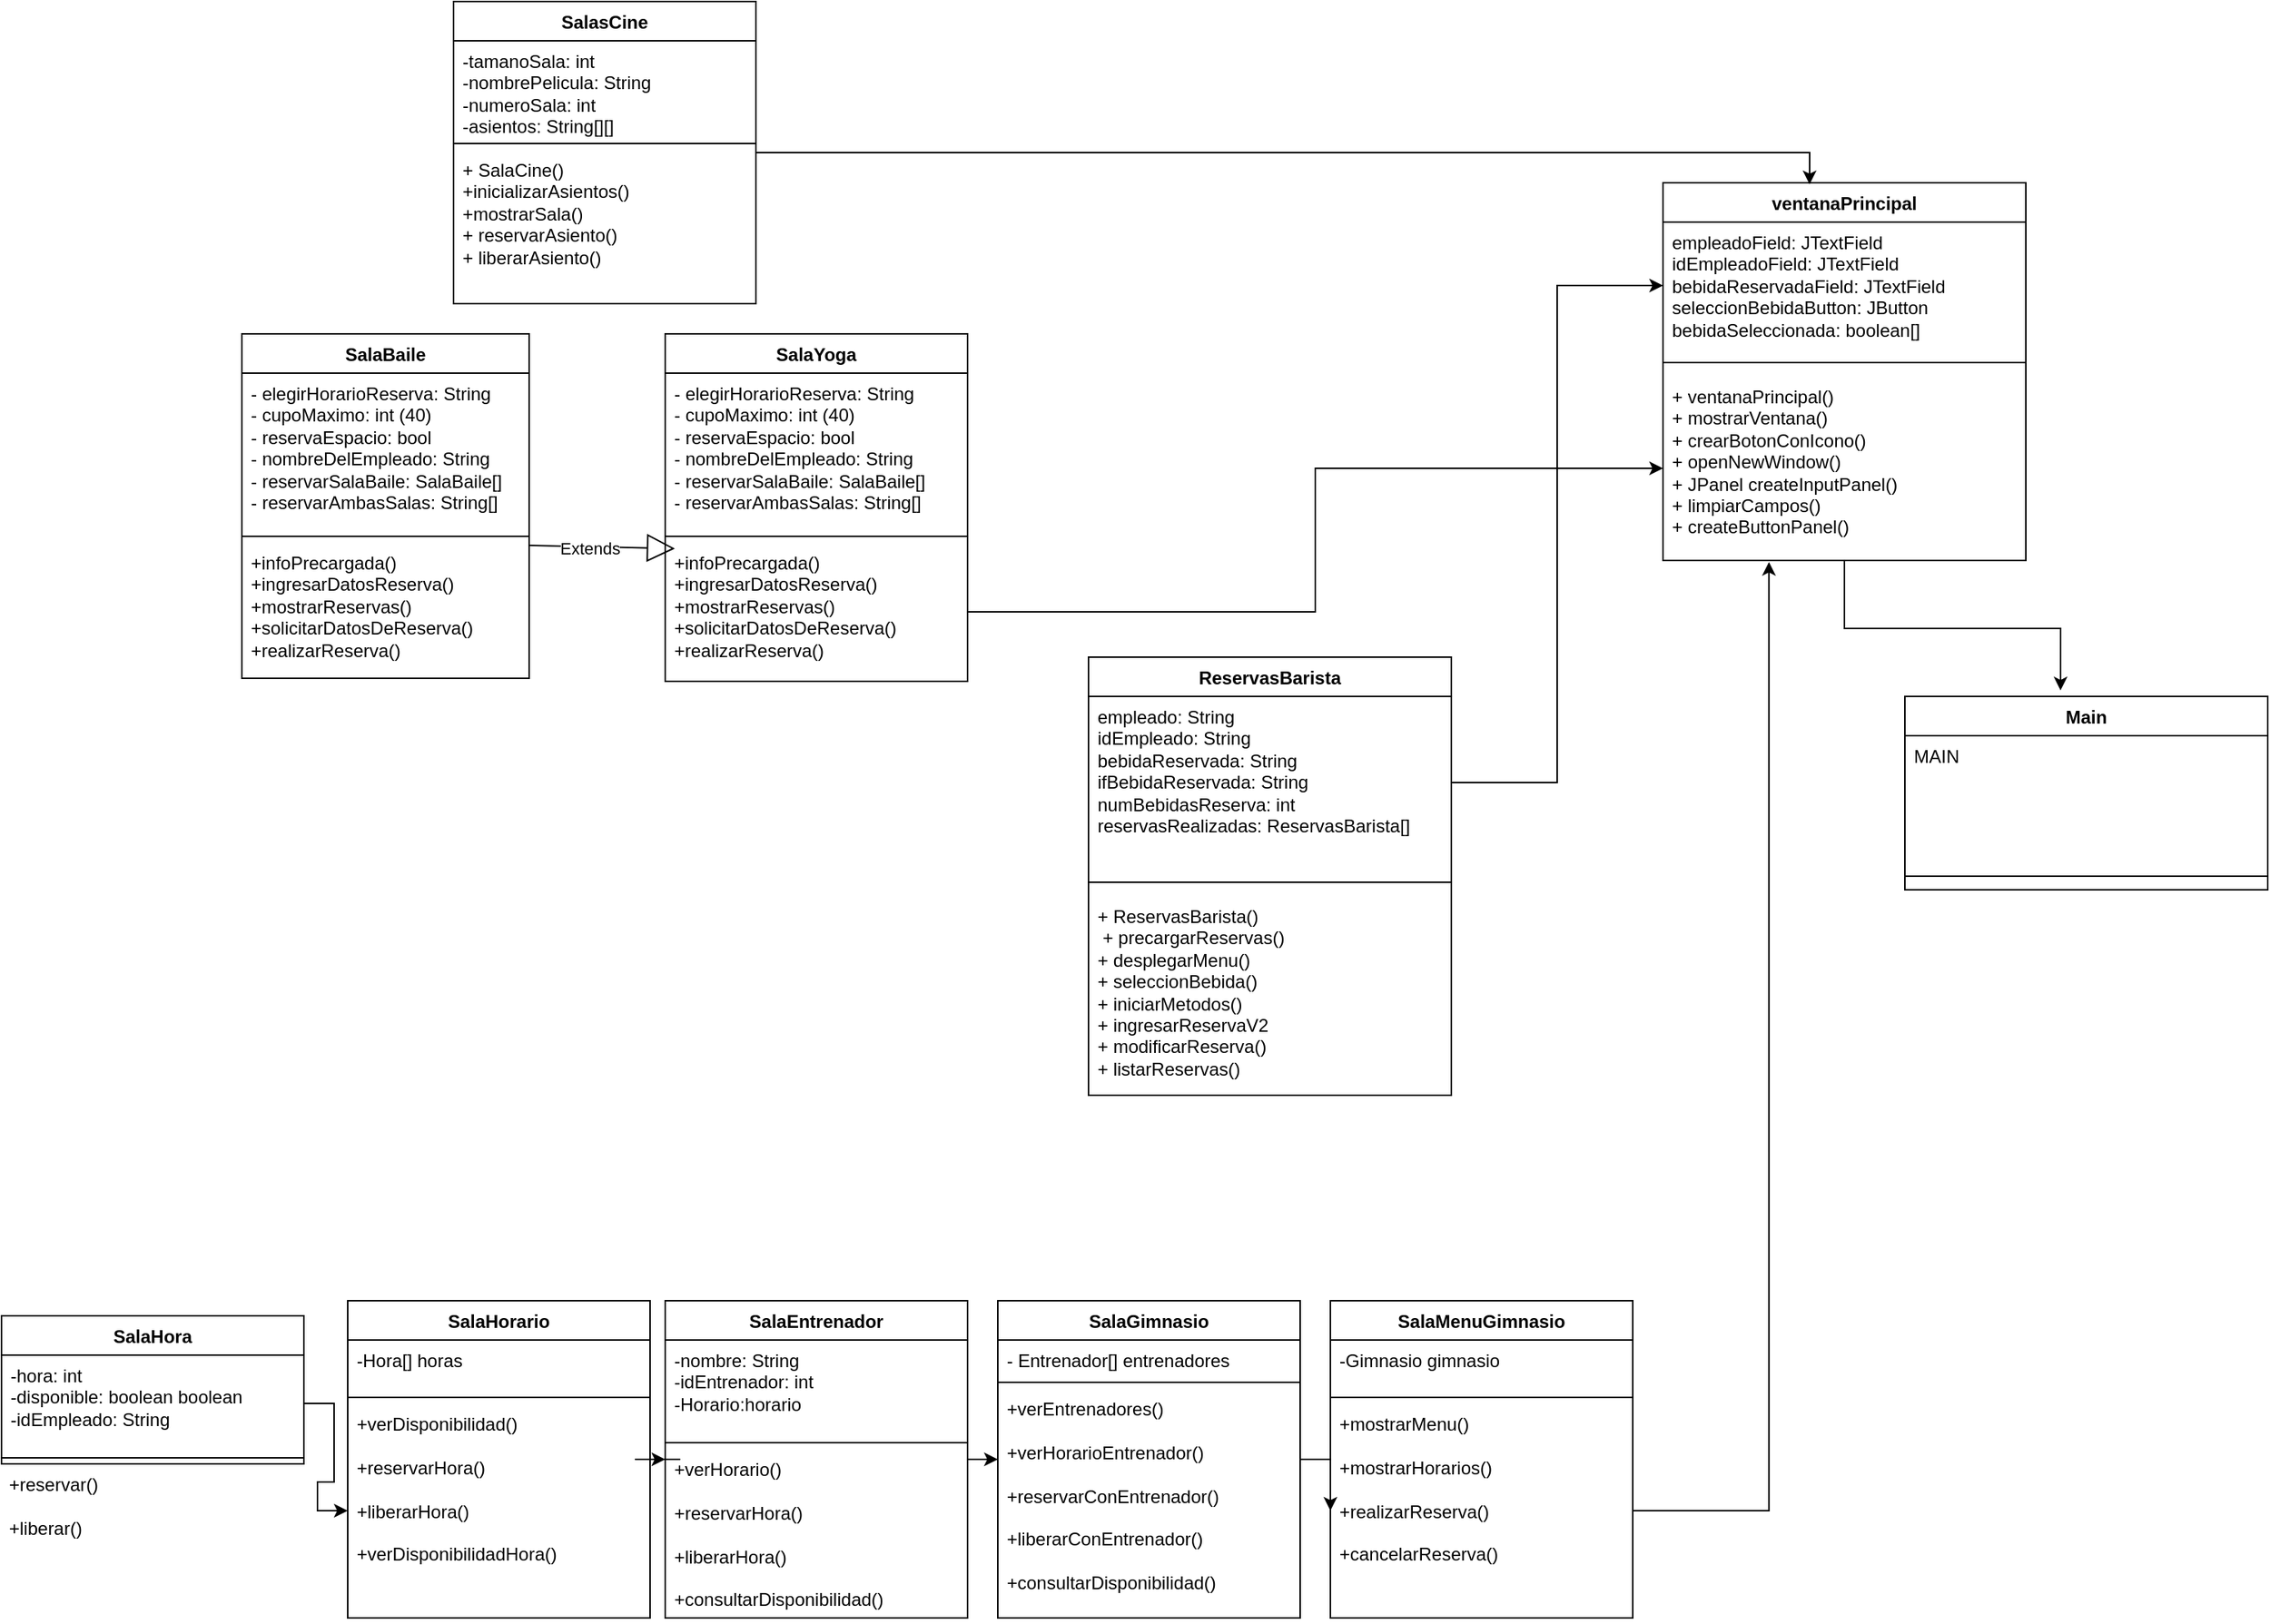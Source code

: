 <mxfile version="25.0.3">
  <diagram id="C5RBs43oDa-KdzZeNtuy" name="Page-1">
    <mxGraphModel dx="1332" dy="2294" grid="1" gridSize="10" guides="1" tooltips="1" connect="1" arrows="1" fold="1" page="1" pageScale="1" pageWidth="1600" pageHeight="900" math="0" shadow="0">
      <root>
        <mxCell id="WIyWlLk6GJQsqaUBKTNV-0" />
        <mxCell id="WIyWlLk6GJQsqaUBKTNV-1" parent="WIyWlLk6GJQsqaUBKTNV-0" />
        <mxCell id="xDo69KHjv8QRunsJBPLD-2" value="SalasCine&lt;div&gt;&lt;br&gt;&lt;/div&gt;" style="swimlane;fontStyle=1;align=center;verticalAlign=top;childLayout=stackLayout;horizontal=1;startSize=26;horizontalStack=0;resizeParent=1;resizeParentMax=0;resizeLast=0;collapsible=1;marginBottom=0;whiteSpace=wrap;html=1;" parent="WIyWlLk6GJQsqaUBKTNV-1" vertex="1">
          <mxGeometry x="330" y="-1760" width="200" height="200" as="geometry">
            <mxRectangle x="100" y="550" width="100" height="40" as="alternateBounds" />
          </mxGeometry>
        </mxCell>
        <mxCell id="xDo69KHjv8QRunsJBPLD-3" value="&lt;div&gt;&lt;span data-darkreader-inline-color=&quot;&quot; data-darkreader-inline-bgcolor=&quot;&quot; style=&quot;background-color: initial; color: rgb(0, 0, 0); --darkreader-inline-bgcolor: initial; --darkreader-inline-color: #fffffc;&quot;&gt;-tamanoSala: int&lt;/span&gt;&lt;/div&gt;&lt;div&gt;&lt;div&gt;-nombrePelicula: String&lt;/div&gt;&lt;/div&gt;&lt;div&gt;-numeroSala: int&amp;nbsp;&lt;/div&gt;&lt;div&gt;-asientos: String[][]&lt;/div&gt;" style="text;strokeColor=none;fillColor=none;align=left;verticalAlign=top;spacingLeft=4;spacingRight=4;overflow=hidden;rotatable=0;points=[[0,0.5],[1,0.5]];portConstraint=eastwest;whiteSpace=wrap;html=1;" parent="xDo69KHjv8QRunsJBPLD-2" vertex="1">
          <mxGeometry y="26" width="200" height="64" as="geometry" />
        </mxCell>
        <mxCell id="xDo69KHjv8QRunsJBPLD-4" value="" style="line;strokeWidth=1;fillColor=none;align=left;verticalAlign=middle;spacingTop=-1;spacingLeft=3;spacingRight=3;rotatable=0;labelPosition=right;points=[];portConstraint=eastwest;strokeColor=inherit;" parent="xDo69KHjv8QRunsJBPLD-2" vertex="1">
          <mxGeometry y="90" width="200" height="8" as="geometry" />
        </mxCell>
        <mxCell id="xDo69KHjv8QRunsJBPLD-5" value="&lt;div&gt;&lt;div&gt;&lt;span data-darkreader-inline-color=&quot;&quot; data-darkreader-inline-bgcolor=&quot;&quot; style=&quot;background-color: initial; color: rgb(0, 0, 0); --darkreader-inline-bgcolor: initial; --darkreader-inline-color: #fffffc;&quot;&gt;+ SalaCine&lt;/span&gt;&lt;span data-darkreader-inline-color=&quot;&quot; data-darkreader-inline-bgcolor=&quot;&quot; style=&quot;background-color: initial; color: rgb(0, 0, 0); --darkreader-inline-bgcolor: initial; --darkreader-inline-color: #fffffc;&quot;&gt;(&lt;/span&gt;&lt;span data-darkreader-inline-color=&quot;&quot; data-darkreader-inline-bgcolor=&quot;&quot; style=&quot;background-color: initial; color: rgb(0, 0, 0); --darkreader-inline-bgcolor: initial; --darkreader-inline-color: #fffffc;&quot;&gt;)&lt;/span&gt;&lt;/div&gt;&lt;div&gt;+inicializarAsientos()&lt;/div&gt;&lt;div&gt;+mostrarSala()&lt;/div&gt;&lt;div&gt;+ reservarAsiento()&lt;/div&gt;&lt;div&gt;+ liberarAsiento()&lt;br&gt;&lt;div&gt;&lt;br&gt;&lt;/div&gt;&lt;/div&gt;&lt;/div&gt;" style="text;strokeColor=none;fillColor=none;align=left;verticalAlign=top;spacingLeft=4;spacingRight=4;overflow=hidden;rotatable=0;points=[[0,0.5],[1,0.5]];portConstraint=eastwest;whiteSpace=wrap;html=1;" parent="xDo69KHjv8QRunsJBPLD-2" vertex="1">
          <mxGeometry y="98" width="200" height="102" as="geometry" />
        </mxCell>
        <mxCell id="xDo69KHjv8QRunsJBPLD-12" value="SalaBaile" style="swimlane;fontStyle=1;align=center;verticalAlign=top;childLayout=stackLayout;horizontal=1;startSize=26;horizontalStack=0;resizeParent=1;resizeParentMax=0;resizeLast=0;collapsible=1;marginBottom=0;whiteSpace=wrap;html=1;" parent="WIyWlLk6GJQsqaUBKTNV-1" vertex="1">
          <mxGeometry x="190" y="-1540" width="190" height="228" as="geometry" />
        </mxCell>
        <mxCell id="xDo69KHjv8QRunsJBPLD-13" value="- elegirHorarioReserva: String&lt;div&gt;- cupoMaximo: int (40)&lt;/div&gt;&lt;div&gt;- reservaEspacio: bool&lt;/div&gt;&lt;div&gt;- nombreDelEmpleado: String&lt;/div&gt;&lt;div&gt;- reservarSalaBaile: SalaBaile[]&lt;/div&gt;&lt;div&gt;- reservarAmbasSalas: String[]&lt;/div&gt;&lt;div&gt;&lt;br&gt;&lt;/div&gt;&lt;div&gt;&lt;br&gt;&lt;/div&gt;" style="text;strokeColor=none;fillColor=none;align=left;verticalAlign=top;spacingLeft=4;spacingRight=4;overflow=hidden;rotatable=0;points=[[0,0.5],[1,0.5]];portConstraint=eastwest;whiteSpace=wrap;html=1;" parent="xDo69KHjv8QRunsJBPLD-12" vertex="1">
          <mxGeometry y="26" width="190" height="104" as="geometry" />
        </mxCell>
        <mxCell id="xDo69KHjv8QRunsJBPLD-14" value="" style="line;strokeWidth=1;fillColor=none;align=left;verticalAlign=middle;spacingTop=-1;spacingLeft=3;spacingRight=3;rotatable=0;labelPosition=right;points=[];portConstraint=eastwest;strokeColor=inherit;" parent="xDo69KHjv8QRunsJBPLD-12" vertex="1">
          <mxGeometry y="130" width="190" height="8" as="geometry" />
        </mxCell>
        <mxCell id="xDo69KHjv8QRunsJBPLD-15" value="+infoPrecargada()&lt;div&gt;+ingresarDatosReserva()&lt;/div&gt;&lt;div&gt;+mostrarReservas()&lt;/div&gt;&lt;div&gt;+solicitarDatosDeReserva()&lt;/div&gt;&lt;div&gt;+realizarReserva()&lt;/div&gt;&lt;div&gt;&lt;br&gt;&lt;/div&gt;&lt;div&gt;&lt;br&gt;&lt;/div&gt;" style="text;strokeColor=none;fillColor=none;align=left;verticalAlign=top;spacingLeft=4;spacingRight=4;overflow=hidden;rotatable=0;points=[[0,0.5],[1,0.5]];portConstraint=eastwest;whiteSpace=wrap;html=1;" parent="xDo69KHjv8QRunsJBPLD-12" vertex="1">
          <mxGeometry y="138" width="190" height="90" as="geometry" />
        </mxCell>
        <mxCell id="xDo69KHjv8QRunsJBPLD-17" value="SalaYoga&lt;div&gt;&lt;br&gt;&lt;/div&gt;" style="swimlane;fontStyle=1;align=center;verticalAlign=top;childLayout=stackLayout;horizontal=1;startSize=26;horizontalStack=0;resizeParent=1;resizeParentMax=0;resizeLast=0;collapsible=1;marginBottom=0;whiteSpace=wrap;html=1;" parent="WIyWlLk6GJQsqaUBKTNV-1" vertex="1">
          <mxGeometry x="470" y="-1540" width="200" height="230" as="geometry" />
        </mxCell>
        <mxCell id="xDo69KHjv8QRunsJBPLD-18" value="- elegirHorarioReserva: String&lt;div&gt;- cupoMaximo: int (40)&lt;/div&gt;&lt;div&gt;- reservaEspacio: bool&lt;/div&gt;&lt;div&gt;- nombreDelEmpleado: String&lt;/div&gt;&lt;div&gt;- reservarSalaBaile: SalaBaile[]&lt;/div&gt;&lt;div&gt;- reservarAmbasSalas: String[]&lt;/div&gt;&lt;div&gt;&lt;br&gt;&lt;/div&gt;&lt;div&gt;&lt;br&gt;&lt;/div&gt;" style="text;strokeColor=none;fillColor=none;align=left;verticalAlign=top;spacingLeft=4;spacingRight=4;overflow=hidden;rotatable=0;points=[[0,0.5],[1,0.5]];portConstraint=eastwest;whiteSpace=wrap;html=1;" parent="xDo69KHjv8QRunsJBPLD-17" vertex="1">
          <mxGeometry y="26" width="200" height="104" as="geometry" />
        </mxCell>
        <mxCell id="xDo69KHjv8QRunsJBPLD-19" value="" style="line;strokeWidth=1;fillColor=none;align=left;verticalAlign=middle;spacingTop=-1;spacingLeft=3;spacingRight=3;rotatable=0;labelPosition=right;points=[];portConstraint=eastwest;strokeColor=inherit;" parent="xDo69KHjv8QRunsJBPLD-17" vertex="1">
          <mxGeometry y="130" width="200" height="8" as="geometry" />
        </mxCell>
        <mxCell id="xDo69KHjv8QRunsJBPLD-20" value="+infoPrecargada()&lt;div&gt;+ingresarDatosReserva()&lt;/div&gt;&lt;div&gt;+mostrarReservas()&lt;/div&gt;&lt;div&gt;+solicitarDatosDeReserva()&lt;/div&gt;&lt;div&gt;+realizarReserva()&lt;/div&gt;&lt;div&gt;&lt;br&gt;&lt;/div&gt;&lt;div&gt;&lt;br&gt;&lt;/div&gt;" style="text;strokeColor=none;fillColor=none;align=left;verticalAlign=top;spacingLeft=4;spacingRight=4;overflow=hidden;rotatable=0;points=[[0,0.5],[1,0.5]];portConstraint=eastwest;whiteSpace=wrap;html=1;" parent="xDo69KHjv8QRunsJBPLD-17" vertex="1">
          <mxGeometry y="138" width="200" height="92" as="geometry" />
        </mxCell>
        <mxCell id="xDo69KHjv8QRunsJBPLD-21" value="ReservasBarista&lt;div&gt;&lt;br&gt;&lt;/div&gt;" style="swimlane;fontStyle=1;align=center;verticalAlign=top;childLayout=stackLayout;horizontal=1;startSize=26;horizontalStack=0;resizeParent=1;resizeParentMax=0;resizeLast=0;collapsible=1;marginBottom=0;whiteSpace=wrap;html=1;" parent="WIyWlLk6GJQsqaUBKTNV-1" vertex="1">
          <mxGeometry x="750" y="-1326" width="240" height="290" as="geometry" />
        </mxCell>
        <mxCell id="xDo69KHjv8QRunsJBPLD-22" value="&lt;font style=&quot;font-size: 12px;&quot;&gt;&lt;span style=&quot;white-space: pre;&quot;&gt;empleado: String&lt;br&gt;&lt;/span&gt;&lt;span style=&quot;white-space: pre;&quot;&gt;idEmpleado: String&lt;br&gt;&lt;/span&gt;&lt;span style=&quot;white-space: pre;&quot;&gt;bebidaReservada: String&lt;br&gt;&lt;/span&gt;&lt;span style=&quot;white-space: pre;&quot;&gt;ifBebidaReservada: String&lt;br&gt;&lt;/span&gt;&lt;span style=&quot;white-space: pre;&quot;&gt;numBebidasReserva: int&lt;br&gt;&lt;/span&gt;&lt;span style=&quot;white-space: pre;&quot;&gt;reservasRealizadas: ReservasBarista[]&lt;/span&gt;&lt;/font&gt;&lt;div style=&quot;&quot;&gt;&lt;span style=&quot;font-family: __JetBrains_Mono_3c557b, __JetBrains_Mono_Fallback_3c557b; white-space: pre;&quot;&gt;&lt;br&gt;&lt;/span&gt;&lt;/div&gt;" style="text;strokeColor=none;fillColor=none;align=left;verticalAlign=top;spacingLeft=4;spacingRight=4;overflow=hidden;rotatable=0;points=[[0,0.5],[1,0.5]];portConstraint=eastwest;whiteSpace=wrap;html=1;" parent="xDo69KHjv8QRunsJBPLD-21" vertex="1">
          <mxGeometry y="26" width="240" height="114" as="geometry" />
        </mxCell>
        <mxCell id="xDo69KHjv8QRunsJBPLD-23" value="" style="line;strokeWidth=1;fillColor=none;align=left;verticalAlign=middle;spacingTop=-1;spacingLeft=3;spacingRight=3;rotatable=0;labelPosition=right;points=[];portConstraint=eastwest;strokeColor=inherit;" parent="xDo69KHjv8QRunsJBPLD-21" vertex="1">
          <mxGeometry y="140" width="240" height="18" as="geometry" />
        </mxCell>
        <mxCell id="xDo69KHjv8QRunsJBPLD-24" value="&lt;font style=&quot;font-size: 12px;&quot;&gt;&lt;span style=&quot;white-space: pre;&quot;&gt;+ ReservasBarista()&lt;br&gt;&lt;/span&gt;&lt;span style=&quot;white-space: pre;&quot;&gt; + precargarReservas() &lt;/span&gt;&lt;/font&gt;&lt;div style=&quot;&quot;&gt;&lt;font style=&quot;font-size: 12px;&quot;&gt;&lt;span style=&quot;white-space: pre;&quot;&gt;+ desplegarMenu()&lt;br&gt;&lt;/span&gt;&lt;span style=&quot;white-space: pre;&quot;&gt;+ seleccionBebida()&lt;br&gt;&lt;/span&gt;&lt;span style=&quot;white-space: pre;&quot;&gt;+ iniciarMetodos()&lt;br&gt;&lt;/span&gt;&lt;span style=&quot;white-space: pre;&quot;&gt;+ ingresarReservaV2&lt;br&gt;&lt;/span&gt;&lt;span style=&quot;white-space: pre;&quot;&gt;+ modificarReserva() &lt;br&gt;&lt;/span&gt;&lt;span style=&quot;white-space: pre;&quot;&gt;+ listarReservas()&lt;br&gt;&lt;/span&gt;&lt;/font&gt;&lt;div&gt;&lt;span style=&quot;background-color: rgb(9, 9, 11); color: rgb(227, 234, 242); font-family: __JetBrains_Mono_3c557b, __JetBrains_Mono_Fallback_3c557b; white-space: pre;&quot;&gt;&lt;br&gt;&lt;/span&gt;&lt;/div&gt;&lt;/div&gt;" style="text;strokeColor=none;fillColor=none;align=left;verticalAlign=top;spacingLeft=4;spacingRight=4;overflow=hidden;rotatable=0;points=[[0,0.5],[1,0.5]];portConstraint=eastwest;whiteSpace=wrap;html=1;" parent="xDo69KHjv8QRunsJBPLD-21" vertex="1">
          <mxGeometry y="158" width="240" height="132" as="geometry" />
        </mxCell>
        <mxCell id="xDo69KHjv8QRunsJBPLD-28" value="Extends" style="endArrow=block;endSize=16;endFill=0;html=1;rounded=0;entryX=0.032;entryY=0.045;entryDx=0;entryDy=0;entryPerimeter=0;exitX=1;exitY=0.022;exitDx=0;exitDy=0;exitPerimeter=0;" parent="WIyWlLk6GJQsqaUBKTNV-1" source="xDo69KHjv8QRunsJBPLD-15" target="xDo69KHjv8QRunsJBPLD-20" edge="1">
          <mxGeometry x="-0.17" y="-1" width="160" relative="1" as="geometry">
            <mxPoint x="390" y="-1420" as="sourcePoint" />
            <mxPoint x="540" y="-1200" as="targetPoint" />
            <Array as="points" />
            <mxPoint as="offset" />
          </mxGeometry>
        </mxCell>
        <mxCell id="K66IiPiDPM6lajpn4Y2S-0" value="&lt;div&gt;ventanaPrincipal&lt;/div&gt;" style="swimlane;fontStyle=1;align=center;verticalAlign=top;childLayout=stackLayout;horizontal=1;startSize=26;horizontalStack=0;resizeParent=1;resizeParentMax=0;resizeLast=0;collapsible=1;marginBottom=0;whiteSpace=wrap;html=1;" parent="WIyWlLk6GJQsqaUBKTNV-1" vertex="1">
          <mxGeometry x="1130" y="-1640" width="240" height="250" as="geometry" />
        </mxCell>
        <mxCell id="K66IiPiDPM6lajpn4Y2S-1" value="&lt;div style=&quot;&quot;&gt;&lt;span style=&quot;white-space: pre;&quot;&gt;empleadoField: JTextField &lt;br&gt;&lt;/span&gt;&lt;span style=&quot;white-space: pre;&quot;&gt;idEmpleadoField: JTextField &lt;br&gt;&lt;/span&gt;&lt;span style=&quot;white-space: pre;&quot;&gt;bebidaReservadaField: JTextField&lt;br&gt;&lt;/span&gt;&lt;span style=&quot;white-space: pre;&quot;&gt;seleccionBebidaButton: JButton &lt;br&gt;&lt;/span&gt;&lt;span style=&quot;white-space: pre;&quot;&gt;bebidaSeleccionada: boolean[]&lt;/span&gt;&lt;/div&gt;" style="text;strokeColor=none;fillColor=none;align=left;verticalAlign=top;spacingLeft=4;spacingRight=4;overflow=hidden;rotatable=0;points=[[0,0.5],[1,0.5]];portConstraint=eastwest;whiteSpace=wrap;html=1;" parent="K66IiPiDPM6lajpn4Y2S-0" vertex="1">
          <mxGeometry y="26" width="240" height="84" as="geometry" />
        </mxCell>
        <mxCell id="K66IiPiDPM6lajpn4Y2S-2" value="" style="line;strokeWidth=1;fillColor=none;align=left;verticalAlign=middle;spacingTop=-1;spacingLeft=3;spacingRight=3;rotatable=0;labelPosition=right;points=[];portConstraint=eastwest;strokeColor=inherit;" parent="K66IiPiDPM6lajpn4Y2S-0" vertex="1">
          <mxGeometry y="110" width="240" height="18" as="geometry" />
        </mxCell>
        <mxCell id="K66IiPiDPM6lajpn4Y2S-3" value="&lt;div style=&quot;&quot;&gt;&lt;div&gt;&lt;span style=&quot;white-space: pre;&quot;&gt;+ ventanaPrincipal()&lt;br&gt;&lt;/span&gt;&lt;span style=&quot;white-space: pre;&quot;&gt;+ mostrarVentana() &lt;/span&gt;&lt;/div&gt;&lt;div&gt;&lt;span style=&quot;white-space: pre;&quot;&gt;+ crearBotonConIcono()&lt;/span&gt;&lt;/div&gt;&lt;div&gt;&lt;span style=&quot;white-space: pre;&quot;&gt;+ openNewWindow()&lt;/span&gt;&lt;/div&gt;&lt;div&gt;&lt;font style=&quot;font-size: 12px; text-align: right; white-space: pre;&quot;&gt;+ &lt;/font&gt;&lt;font style=&quot;font-size: 12px; text-align: right; white-space: pre;&quot;&gt;JPanel createInputPanel() &lt;/font&gt;&lt;/div&gt;&lt;div&gt;&lt;font style=&quot;font-size: 12px; text-align: right; white-space: pre;&quot;&gt;+ &lt;/font&gt;&lt;font style=&quot;font-size: 12px; text-align: right; white-space: pre;&quot;&gt;limpiarCampos() &lt;/font&gt;&lt;font style=&quot;font-size: 12px; text-align: right; white-space: pre;&quot;&gt;&lt;br&gt;&lt;/font&gt;&lt;span style=&quot;white-space: pre;&quot;&gt;+ createButtonPanel()&lt;br&gt;&lt;/span&gt;&lt;br&gt;&lt;/div&gt;&lt;/div&gt;" style="text;strokeColor=none;fillColor=none;align=left;verticalAlign=top;spacingLeft=4;spacingRight=4;overflow=hidden;rotatable=0;points=[[0,0.5],[1,0.5]];portConstraint=eastwest;whiteSpace=wrap;html=1;" parent="K66IiPiDPM6lajpn4Y2S-0" vertex="1">
          <mxGeometry y="128" width="240" height="122" as="geometry" />
        </mxCell>
        <mxCell id="PoHW4NZ9hSh637mypyFV-0" value="&lt;div&gt;Main&lt;/div&gt;" style="swimlane;fontStyle=1;align=center;verticalAlign=top;childLayout=stackLayout;horizontal=1;startSize=26;horizontalStack=0;resizeParent=1;resizeParentMax=0;resizeLast=0;collapsible=1;marginBottom=0;whiteSpace=wrap;html=1;" vertex="1" parent="WIyWlLk6GJQsqaUBKTNV-1">
          <mxGeometry x="1290" y="-1300" width="240" height="128" as="geometry" />
        </mxCell>
        <mxCell id="PoHW4NZ9hSh637mypyFV-1" value="&lt;div style=&quot;&quot;&gt;&lt;span style=&quot;white-space: pre;&quot;&gt;MAIN&lt;/span&gt;&lt;/div&gt;" style="text;strokeColor=none;fillColor=none;align=left;verticalAlign=top;spacingLeft=4;spacingRight=4;overflow=hidden;rotatable=0;points=[[0,0.5],[1,0.5]];portConstraint=eastwest;whiteSpace=wrap;html=1;" vertex="1" parent="PoHW4NZ9hSh637mypyFV-0">
          <mxGeometry y="26" width="240" height="84" as="geometry" />
        </mxCell>
        <mxCell id="PoHW4NZ9hSh637mypyFV-2" value="" style="line;strokeWidth=1;fillColor=none;align=left;verticalAlign=middle;spacingTop=-1;spacingLeft=3;spacingRight=3;rotatable=0;labelPosition=right;points=[];portConstraint=eastwest;strokeColor=inherit;" vertex="1" parent="PoHW4NZ9hSh637mypyFV-0">
          <mxGeometry y="110" width="240" height="18" as="geometry" />
        </mxCell>
        <mxCell id="PoHW4NZ9hSh637mypyFV-4" style="edgeStyle=orthogonalEdgeStyle;rounded=0;orthogonalLoop=1;jettySize=auto;html=1;entryX=0.429;entryY=-0.031;entryDx=0;entryDy=0;entryPerimeter=0;" edge="1" parent="WIyWlLk6GJQsqaUBKTNV-1" source="K66IiPiDPM6lajpn4Y2S-0" target="PoHW4NZ9hSh637mypyFV-0">
          <mxGeometry relative="1" as="geometry" />
        </mxCell>
        <mxCell id="PoHW4NZ9hSh637mypyFV-5" style="edgeStyle=orthogonalEdgeStyle;rounded=0;orthogonalLoop=1;jettySize=auto;html=1;" edge="1" parent="WIyWlLk6GJQsqaUBKTNV-1" source="xDo69KHjv8QRunsJBPLD-22" target="K66IiPiDPM6lajpn4Y2S-1">
          <mxGeometry relative="1" as="geometry" />
        </mxCell>
        <mxCell id="PoHW4NZ9hSh637mypyFV-7" style="edgeStyle=orthogonalEdgeStyle;rounded=0;orthogonalLoop=1;jettySize=auto;html=1;" edge="1" parent="WIyWlLk6GJQsqaUBKTNV-1" source="xDo69KHjv8QRunsJBPLD-20" target="K66IiPiDPM6lajpn4Y2S-3">
          <mxGeometry relative="1" as="geometry" />
        </mxCell>
        <mxCell id="PoHW4NZ9hSh637mypyFV-14" style="edgeStyle=orthogonalEdgeStyle;rounded=0;orthogonalLoop=1;jettySize=auto;html=1;entryX=0.292;entryY=1.008;entryDx=0;entryDy=0;entryPerimeter=0;" edge="1" parent="WIyWlLk6GJQsqaUBKTNV-1" source="BRECib-q6GYgZaCisQO4-3" target="K66IiPiDPM6lajpn4Y2S-3">
          <mxGeometry relative="1" as="geometry" />
        </mxCell>
        <mxCell id="PoHW4NZ9hSh637mypyFV-15" style="edgeStyle=orthogonalEdgeStyle;rounded=0;orthogonalLoop=1;jettySize=auto;html=1;entryX=0.404;entryY=0.004;entryDx=0;entryDy=0;entryPerimeter=0;" edge="1" parent="WIyWlLk6GJQsqaUBKTNV-1" source="xDo69KHjv8QRunsJBPLD-2" target="K66IiPiDPM6lajpn4Y2S-0">
          <mxGeometry relative="1" as="geometry" />
        </mxCell>
        <mxCell id="PoHW4NZ9hSh637mypyFV-16" value="" style="group" vertex="1" connectable="0" parent="WIyWlLk6GJQsqaUBKTNV-1">
          <mxGeometry x="30" y="-900" width="1080" height="210" as="geometry" />
        </mxCell>
        <mxCell id="7PDVPM55E277mV-xmaoT-0" value="SalaHora" style="swimlane;fontStyle=1;align=center;verticalAlign=top;childLayout=stackLayout;horizontal=1;startSize=26;horizontalStack=0;resizeParent=1;resizeParentMax=0;resizeLast=0;collapsible=1;marginBottom=0;whiteSpace=wrap;html=1;" parent="PoHW4NZ9hSh637mypyFV-16" vertex="1">
          <mxGeometry x="1" y="10" width="200" height="98" as="geometry" />
        </mxCell>
        <object label="&lt;div&gt;-hora: int&lt;/div&gt;&lt;div&gt;&lt;span style=&quot;background-color: initial;&quot;&gt;-disponible: boolean boolean&amp;nbsp;&lt;/span&gt;&lt;/div&gt;&lt;div&gt;&lt;span style=&quot;background-color: initial;&quot;&gt;-idEmpleado: String&amp;nbsp;&lt;/span&gt;&lt;/div&gt;" id="7PDVPM55E277mV-xmaoT-1">
          <mxCell style="text;strokeColor=none;fillColor=none;align=left;verticalAlign=top;spacingLeft=4;spacingRight=4;overflow=hidden;rotatable=0;points=[[0,0.5],[1,0.5]];portConstraint=eastwest;whiteSpace=wrap;html=1;" parent="7PDVPM55E277mV-xmaoT-0" vertex="1">
            <mxGeometry y="26" width="200" height="64" as="geometry" />
          </mxCell>
        </object>
        <mxCell id="7PDVPM55E277mV-xmaoT-2" value="" style="line;strokeWidth=1;fillColor=none;align=left;verticalAlign=middle;spacingTop=-1;spacingLeft=3;spacingRight=3;rotatable=0;labelPosition=right;points=[];portConstraint=eastwest;strokeColor=inherit;" parent="7PDVPM55E277mV-xmaoT-0" vertex="1">
          <mxGeometry y="90" width="200" height="8" as="geometry" />
        </mxCell>
        <mxCell id="PoHW4NZ9hSh637mypyFV-11" style="edgeStyle=orthogonalEdgeStyle;rounded=0;orthogonalLoop=1;jettySize=auto;html=1;" edge="1" parent="PoHW4NZ9hSh637mypyFV-16" source="1x8C1djNTPUcrQZU20-w-0" target="8H2p-3gd27AUxc3cNie3-0">
          <mxGeometry relative="1" as="geometry" />
        </mxCell>
        <mxCell id="1x8C1djNTPUcrQZU20-w-0" value="SalaEntrenador" style="swimlane;fontStyle=1;align=center;verticalAlign=top;childLayout=stackLayout;horizontal=1;startSize=26;horizontalStack=0;resizeParent=1;resizeParentMax=0;resizeLast=0;collapsible=1;marginBottom=0;whiteSpace=wrap;html=1;" parent="PoHW4NZ9hSh637mypyFV-16" vertex="1">
          <mxGeometry x="440" width="200" height="210" as="geometry" />
        </mxCell>
        <object label="&lt;div&gt;-nombre: String&lt;/div&gt;&lt;div&gt;&lt;span style=&quot;background-color: initial;&quot;&gt;-idEntrenador: int&amp;nbsp;&lt;/span&gt;&lt;/div&gt;&lt;div&gt;&lt;span style=&quot;background-color: initial;&quot;&gt;-Horario:horario&lt;/span&gt;&lt;/div&gt;" id="1x8C1djNTPUcrQZU20-w-1">
          <mxCell style="text;strokeColor=none;fillColor=none;align=left;verticalAlign=top;spacingLeft=4;spacingRight=4;overflow=hidden;rotatable=0;points=[[0,0.5],[1,0.5]];portConstraint=eastwest;whiteSpace=wrap;html=1;" parent="1x8C1djNTPUcrQZU20-w-0" vertex="1">
            <mxGeometry y="26" width="200" height="64" as="geometry" />
          </mxCell>
        </object>
        <mxCell id="1x8C1djNTPUcrQZU20-w-2" value="" style="line;strokeWidth=1;fillColor=none;align=left;verticalAlign=middle;spacingTop=-1;spacingLeft=3;spacingRight=3;rotatable=0;labelPosition=right;points=[];portConstraint=eastwest;strokeColor=inherit;" parent="1x8C1djNTPUcrQZU20-w-0" vertex="1">
          <mxGeometry y="90" width="200" height="8" as="geometry" />
        </mxCell>
        <mxCell id="1x8C1djNTPUcrQZU20-w-3" value="+verHorario()&lt;div&gt;&lt;br&gt;&lt;/div&gt;&lt;div&gt;+reservarHora()&lt;/div&gt;&lt;div&gt;&lt;br&gt;&lt;/div&gt;&lt;div&gt;+liberarHora()&lt;/div&gt;&lt;div&gt;&lt;br&gt;&lt;/div&gt;&lt;div&gt;+consultarDisponibilidad()&lt;br&gt;&lt;div&gt;&lt;br&gt;&lt;/div&gt;&lt;div&gt;&lt;br&gt;&lt;/div&gt;&lt;div&gt;&lt;br&gt;&lt;/div&gt;&lt;div&gt;&lt;br&gt;&lt;/div&gt;&lt;/div&gt;" style="text;strokeColor=none;fillColor=none;align=left;verticalAlign=top;spacingLeft=4;spacingRight=4;overflow=hidden;rotatable=0;points=[[0,0.5],[1,0.5]];portConstraint=eastwest;whiteSpace=wrap;html=1;" parent="1x8C1djNTPUcrQZU20-w-0" vertex="1">
          <mxGeometry y="98" width="200" height="112" as="geometry" />
        </mxCell>
        <mxCell id="PoHW4NZ9hSh637mypyFV-10" style="edgeStyle=orthogonalEdgeStyle;rounded=0;orthogonalLoop=1;jettySize=auto;html=1;" edge="1" parent="PoHW4NZ9hSh637mypyFV-16" source="e9KL4jtmCZpield2LMSj-0" target="1x8C1djNTPUcrQZU20-w-0">
          <mxGeometry relative="1" as="geometry" />
        </mxCell>
        <mxCell id="e9KL4jtmCZpield2LMSj-0" value="SalaHorario" style="swimlane;fontStyle=1;align=center;verticalAlign=top;childLayout=stackLayout;horizontal=1;startSize=26;horizontalStack=0;resizeParent=1;resizeParentMax=0;resizeLast=0;collapsible=1;marginBottom=0;whiteSpace=wrap;html=1;" parent="PoHW4NZ9hSh637mypyFV-16" vertex="1">
          <mxGeometry x="230" width="200" height="210" as="geometry" />
        </mxCell>
        <object label="&lt;div&gt;-Hora[] horas&lt;/div&gt;&lt;div&gt;&lt;br&gt;&lt;/div&gt;" id="e9KL4jtmCZpield2LMSj-1">
          <mxCell style="text;strokeColor=none;fillColor=none;align=left;verticalAlign=top;spacingLeft=4;spacingRight=4;overflow=hidden;rotatable=0;points=[[0,0.5],[1,0.5]];portConstraint=eastwest;whiteSpace=wrap;html=1;" parent="e9KL4jtmCZpield2LMSj-0" vertex="1">
            <mxGeometry y="26" width="200" height="34" as="geometry" />
          </mxCell>
        </object>
        <mxCell id="e9KL4jtmCZpield2LMSj-2" value="" style="line;strokeWidth=1;fillColor=none;align=left;verticalAlign=middle;spacingTop=-1;spacingLeft=3;spacingRight=3;rotatable=0;labelPosition=right;points=[];portConstraint=eastwest;strokeColor=inherit;" parent="e9KL4jtmCZpield2LMSj-0" vertex="1">
          <mxGeometry y="60" width="200" height="8" as="geometry" />
        </mxCell>
        <mxCell id="e9KL4jtmCZpield2LMSj-3" value="+verDisponibilidad()&amp;nbsp;&lt;div&gt;&lt;br&gt;&lt;/div&gt;&lt;div&gt;+reservarHora()&lt;/div&gt;&lt;div&gt;&lt;br&gt;&lt;/div&gt;&lt;div&gt;+liberarHora()&lt;/div&gt;&lt;div&gt;&lt;br&gt;&lt;/div&gt;&lt;div&gt;+verDisponibilidadHora()&lt;div&gt;&lt;br&gt;&lt;/div&gt;&lt;div&gt;&lt;br&gt;&lt;/div&gt;&lt;div&gt;&lt;br&gt;&lt;/div&gt;&lt;/div&gt;" style="text;strokeColor=none;fillColor=none;align=left;verticalAlign=top;spacingLeft=4;spacingRight=4;overflow=hidden;rotatable=0;points=[[0,0.5],[1,0.5]];portConstraint=eastwest;whiteSpace=wrap;html=1;" parent="e9KL4jtmCZpield2LMSj-0" vertex="1">
          <mxGeometry y="68" width="200" height="142" as="geometry" />
        </mxCell>
        <mxCell id="BRECib-q6GYgZaCisQO4-0" value="SalaMenuGimnasio" style="swimlane;fontStyle=1;align=center;verticalAlign=top;childLayout=stackLayout;horizontal=1;startSize=26;horizontalStack=0;resizeParent=1;resizeParentMax=0;resizeLast=0;collapsible=1;marginBottom=0;whiteSpace=wrap;html=1;" parent="PoHW4NZ9hSh637mypyFV-16" vertex="1">
          <mxGeometry x="880" width="200" height="210" as="geometry" />
        </mxCell>
        <object label="&lt;div&gt;-Gimnasio gimnasio&lt;/div&gt;&lt;div&gt;&lt;br&gt;&lt;/div&gt;" id="BRECib-q6GYgZaCisQO4-1">
          <mxCell style="text;strokeColor=none;fillColor=none;align=left;verticalAlign=top;spacingLeft=4;spacingRight=4;overflow=hidden;rotatable=0;points=[[0,0.5],[1,0.5]];portConstraint=eastwest;whiteSpace=wrap;html=1;" parent="BRECib-q6GYgZaCisQO4-0" vertex="1">
            <mxGeometry y="26" width="200" height="34" as="geometry" />
          </mxCell>
        </object>
        <mxCell id="BRECib-q6GYgZaCisQO4-2" value="" style="line;strokeWidth=1;fillColor=none;align=left;verticalAlign=middle;spacingTop=-1;spacingLeft=3;spacingRight=3;rotatable=0;labelPosition=right;points=[];portConstraint=eastwest;strokeColor=inherit;" parent="BRECib-q6GYgZaCisQO4-0" vertex="1">
          <mxGeometry y="60" width="200" height="8" as="geometry" />
        </mxCell>
        <mxCell id="BRECib-q6GYgZaCisQO4-3" value="+mostrarMenu()&amp;nbsp;&amp;nbsp;&lt;div&gt;&lt;br&gt;&lt;/div&gt;&lt;div&gt;+mostrarHorarios()&amp;nbsp;&lt;/div&gt;&lt;div&gt;&lt;br&gt;&lt;/div&gt;&lt;div&gt;+realizarReserva()&lt;/div&gt;&lt;div&gt;&lt;br&gt;&lt;/div&gt;&lt;div&gt;+cancelarReserva()&lt;div&gt;&lt;br&gt;&lt;/div&gt;&lt;div&gt;&lt;br&gt;&lt;/div&gt;&lt;/div&gt;" style="text;strokeColor=none;fillColor=none;align=left;verticalAlign=top;spacingLeft=4;spacingRight=4;overflow=hidden;rotatable=0;points=[[0,0.5],[1,0.5]];portConstraint=eastwest;whiteSpace=wrap;html=1;" parent="BRECib-q6GYgZaCisQO4-0" vertex="1">
          <mxGeometry y="68" width="200" height="142" as="geometry" />
        </mxCell>
        <mxCell id="PoHW4NZ9hSh637mypyFV-12" style="edgeStyle=orthogonalEdgeStyle;rounded=0;orthogonalLoop=1;jettySize=auto;html=1;" edge="1" parent="PoHW4NZ9hSh637mypyFV-16" source="8H2p-3gd27AUxc3cNie3-0" target="BRECib-q6GYgZaCisQO4-3">
          <mxGeometry relative="1" as="geometry" />
        </mxCell>
        <mxCell id="8H2p-3gd27AUxc3cNie3-0" value="SalaGimnasio" style="swimlane;fontStyle=1;align=center;verticalAlign=top;childLayout=stackLayout;horizontal=1;startSize=26;horizontalStack=0;resizeParent=1;resizeParentMax=0;resizeLast=0;collapsible=1;marginBottom=0;whiteSpace=wrap;html=1;" parent="PoHW4NZ9hSh637mypyFV-16" vertex="1">
          <mxGeometry x="660" width="200" height="210" as="geometry" />
        </mxCell>
        <object label="- Entrenador[] entrenadores&amp;nbsp;" id="8H2p-3gd27AUxc3cNie3-1">
          <mxCell style="text;strokeColor=none;fillColor=none;align=left;verticalAlign=top;spacingLeft=4;spacingRight=4;overflow=hidden;rotatable=0;points=[[0,0.5],[1,0.5]];portConstraint=eastwest;whiteSpace=wrap;html=1;" parent="8H2p-3gd27AUxc3cNie3-0" vertex="1">
            <mxGeometry y="26" width="200" height="24" as="geometry" />
          </mxCell>
        </object>
        <mxCell id="8H2p-3gd27AUxc3cNie3-2" value="" style="line;strokeWidth=1;fillColor=none;align=left;verticalAlign=middle;spacingTop=-1;spacingLeft=3;spacingRight=3;rotatable=0;labelPosition=right;points=[];portConstraint=eastwest;strokeColor=inherit;" parent="8H2p-3gd27AUxc3cNie3-0" vertex="1">
          <mxGeometry y="50" width="200" height="8" as="geometry" />
        </mxCell>
        <mxCell id="8H2p-3gd27AUxc3cNie3-3" value="+verEntrenadores()&lt;div&gt;&lt;br&gt;&lt;/div&gt;&lt;div&gt;+verHorarioEntrenador()&lt;/div&gt;&lt;div&gt;&lt;br&gt;&lt;/div&gt;&lt;div&gt;+reservarConEntrenador()&lt;/div&gt;&lt;div&gt;&lt;br&gt;&lt;/div&gt;&lt;div&gt;+liberarConEntrenador()&lt;/div&gt;&lt;div&gt;&lt;br&gt;&lt;/div&gt;&lt;div&gt;+consultarDisponibilidad()&amp;nbsp;&lt;/div&gt;&lt;div&gt;&lt;br&gt;&lt;/div&gt;&lt;div&gt;&lt;br&gt;&lt;/div&gt;&lt;div&gt;&lt;br&gt;&lt;/div&gt;&lt;div&gt;&lt;br&gt;&lt;/div&gt;" style="text;strokeColor=none;fillColor=none;align=left;verticalAlign=top;spacingLeft=4;spacingRight=4;overflow=hidden;rotatable=0;points=[[0,0.5],[1,0.5]];portConstraint=eastwest;whiteSpace=wrap;html=1;" parent="8H2p-3gd27AUxc3cNie3-0" vertex="1">
          <mxGeometry y="58" width="200" height="152" as="geometry" />
        </mxCell>
        <mxCell id="7PDVPM55E277mV-xmaoT-3" value="+reservar()&lt;div&gt;&lt;br&gt;&lt;/div&gt;&lt;div&gt;+liberar()&amp;nbsp;&amp;nbsp;&lt;div&gt;&lt;br&gt;&lt;/div&gt;&lt;div&gt;&lt;br&gt;&lt;/div&gt;&lt;div&gt;&lt;br&gt;&lt;/div&gt;&lt;div&gt;&lt;br&gt;&lt;/div&gt;&lt;/div&gt;" style="text;strokeColor=none;fillColor=none;align=left;verticalAlign=top;spacingLeft=4;spacingRight=4;overflow=hidden;rotatable=0;points=[[0,0.5],[1,0.5]];portConstraint=eastwest;whiteSpace=wrap;html=1;" parent="PoHW4NZ9hSh637mypyFV-16" vertex="1">
          <mxGeometry y="108" width="200" height="62" as="geometry" />
        </mxCell>
        <mxCell id="PoHW4NZ9hSh637mypyFV-8" value="" style="edgeStyle=orthogonalEdgeStyle;rounded=0;orthogonalLoop=1;jettySize=auto;html=1;" edge="1" parent="PoHW4NZ9hSh637mypyFV-16" source="7PDVPM55E277mV-xmaoT-1" target="e9KL4jtmCZpield2LMSj-3">
          <mxGeometry relative="1" as="geometry" />
        </mxCell>
      </root>
    </mxGraphModel>
  </diagram>
</mxfile>
